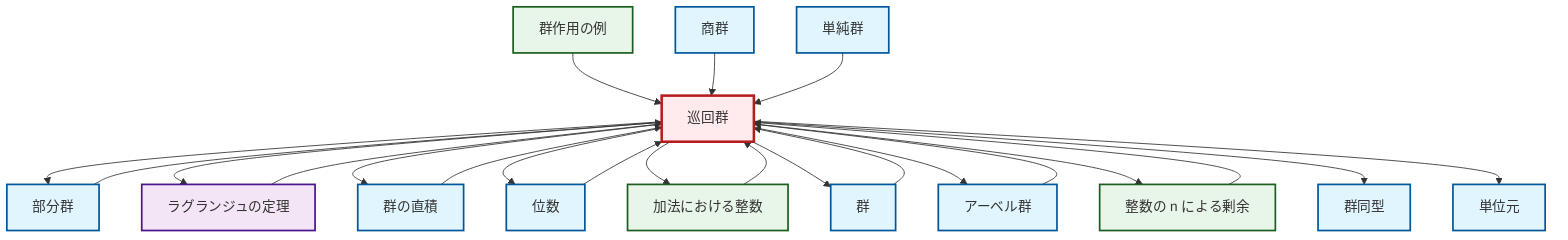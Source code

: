 graph TD
    classDef definition fill:#e1f5fe,stroke:#01579b,stroke-width:2px
    classDef theorem fill:#f3e5f5,stroke:#4a148c,stroke-width:2px
    classDef axiom fill:#fff3e0,stroke:#e65100,stroke-width:2px
    classDef example fill:#e8f5e9,stroke:#1b5e20,stroke-width:2px
    classDef current fill:#ffebee,stroke:#b71c1c,stroke-width:3px
    def-quotient-group["商群"]:::definition
    def-identity-element["単位元"]:::definition
    ex-integers-addition["加法における整数"]:::example
    def-isomorphism["群同型"]:::definition
    def-subgroup["部分群"]:::definition
    def-cyclic-group["巡回群"]:::definition
    ex-quotient-integers-mod-n["整数の n による剰余"]:::example
    thm-lagrange["ラグランジュの定理"]:::theorem
    def-direct-product["群の直積"]:::definition
    def-order["位数"]:::definition
    ex-group-action-examples["群作用の例"]:::example
    def-simple-group["単純群"]:::definition
    def-group["群"]:::definition
    def-abelian-group["アーベル群"]:::definition
    def-abelian-group --> def-cyclic-group
    def-cyclic-group --> def-subgroup
    def-group --> def-cyclic-group
    thm-lagrange --> def-cyclic-group
    def-cyclic-group --> thm-lagrange
    def-cyclic-group --> def-direct-product
    ex-group-action-examples --> def-cyclic-group
    ex-integers-addition --> def-cyclic-group
    def-order --> def-cyclic-group
    def-quotient-group --> def-cyclic-group
    def-cyclic-group --> def-order
    def-cyclic-group --> ex-integers-addition
    ex-quotient-integers-mod-n --> def-cyclic-group
    def-cyclic-group --> def-group
    def-simple-group --> def-cyclic-group
    def-direct-product --> def-cyclic-group
    def-cyclic-group --> def-abelian-group
    def-cyclic-group --> ex-quotient-integers-mod-n
    def-cyclic-group --> def-isomorphism
    def-cyclic-group --> def-identity-element
    def-subgroup --> def-cyclic-group
    class def-cyclic-group current